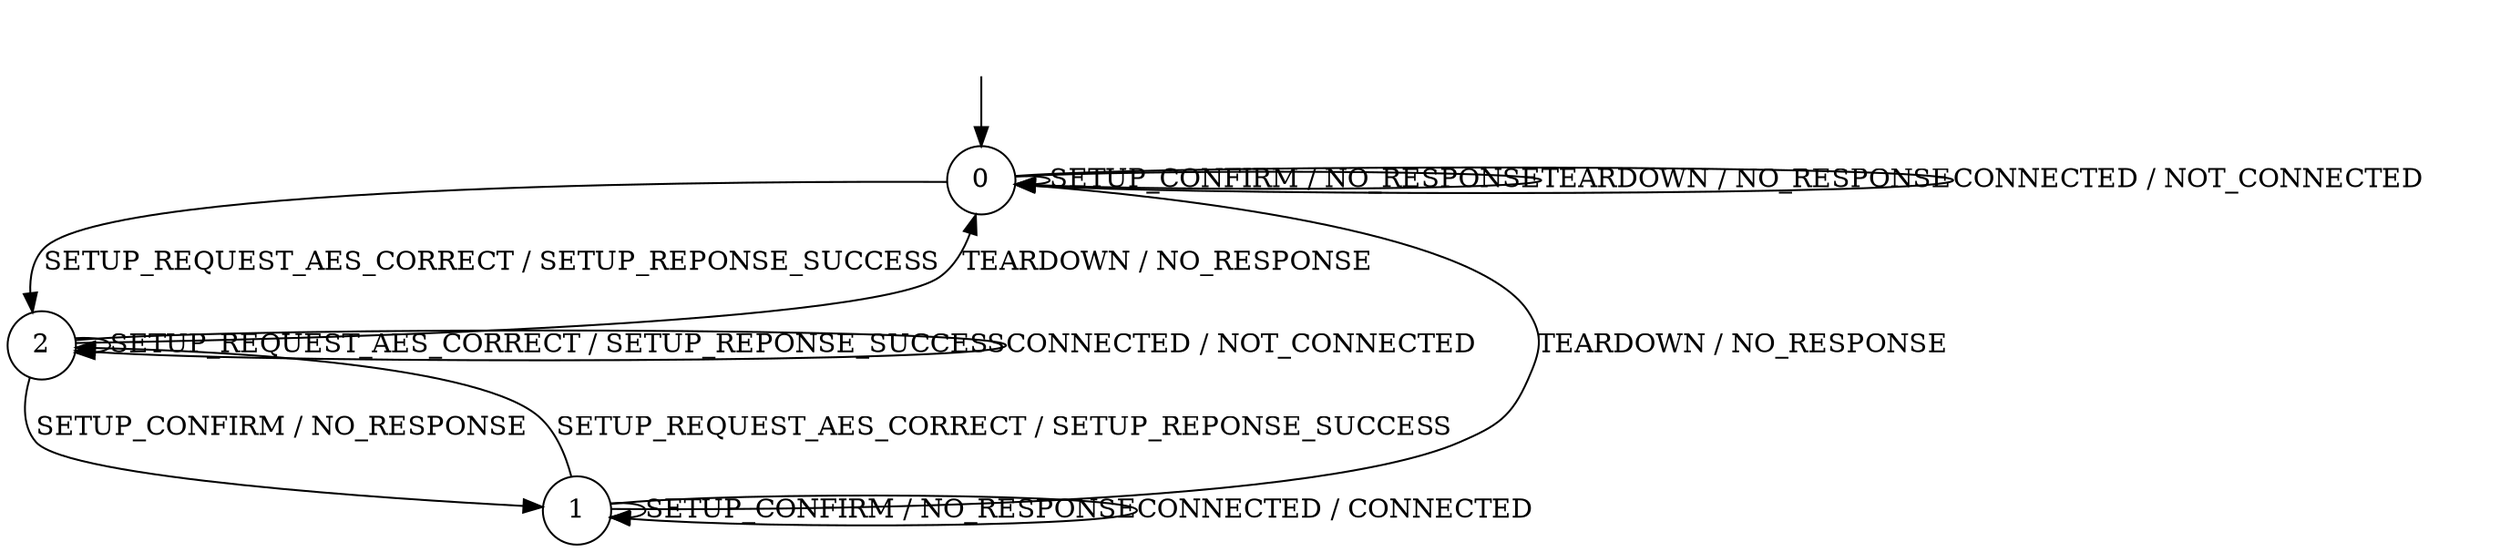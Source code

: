 digraph g {
__start0 [label="" shape="none"];

	s0 [shape="circle" label="0"];
	s1 [shape="circle" label="1"];
	s2 [shape="circle" label="2"];
	s0 -> s2 [label="SETUP_REQUEST_AES_CORRECT / SETUP_REPONSE_SUCCESS"];
	s0 -> s0 [label="SETUP_CONFIRM / NO_RESPONSE"];
	s0 -> s0 [label="TEARDOWN / NO_RESPONSE"];
	s0 -> s0 [label="CONNECTED / NOT_CONNECTED"];
	s1 -> s2 [label="SETUP_REQUEST_AES_CORRECT / SETUP_REPONSE_SUCCESS"];
	s1 -> s1 [label="SETUP_CONFIRM / NO_RESPONSE"];
	s1 -> s0 [label="TEARDOWN / NO_RESPONSE"];
	s1 -> s1 [label="CONNECTED / CONNECTED"];
	s2 -> s2 [label="SETUP_REQUEST_AES_CORRECT / SETUP_REPONSE_SUCCESS"];
	s2 -> s1 [label="SETUP_CONFIRM / NO_RESPONSE"];
	s2 -> s0 [label="TEARDOWN / NO_RESPONSE"];
	s2 -> s2 [label="CONNECTED / NOT_CONNECTED"];

__start0 -> s0;
}
